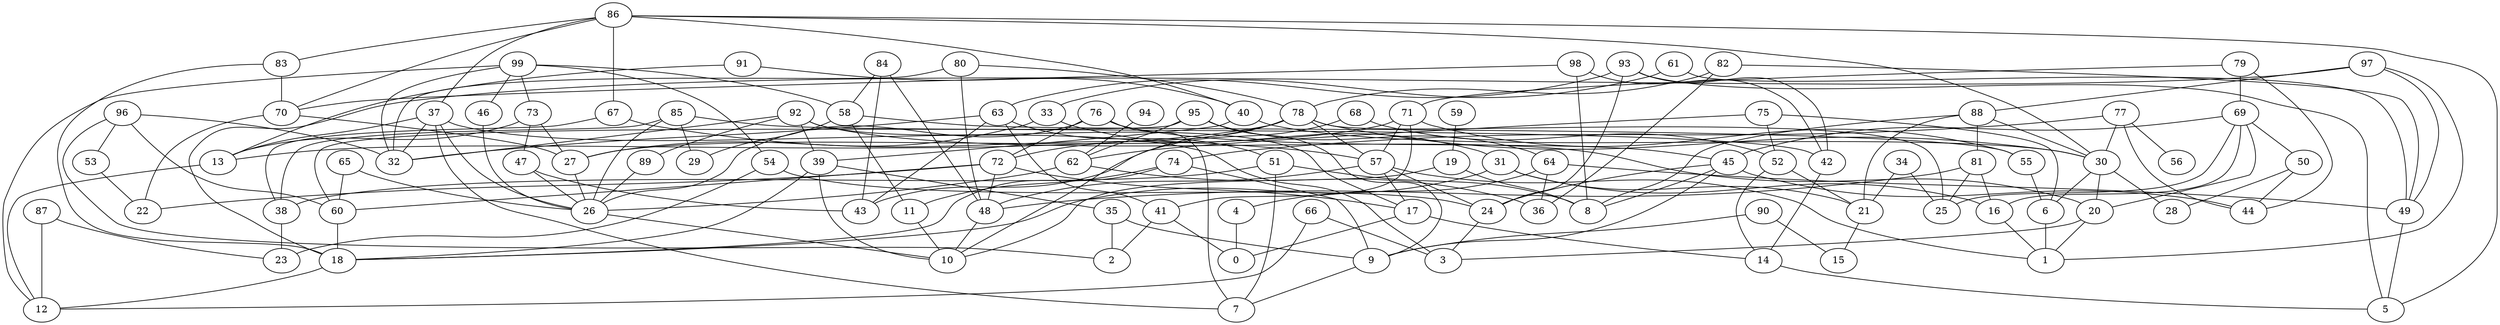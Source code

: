 graph G {
0;
1;
2;
3;
4;
5;
6;
7;
8;
9;
10;
11;
12;
13;
14;
15;
16;
17;
18;
19;
20;
21;
22;
23;
24;
25;
26;
27;
28;
29;
30;
31;
32;
33;
34;
35;
36;
37;
38;
39;
40;
41;
42;
43;
44;
45;
46;
47;
48;
49;
50;
51;
52;
53;
54;
55;
56;
57;
58;
59;
60;
61;
62;
63;
64;
65;
66;
67;
68;
69;
70;
71;
72;
73;
74;
75;
76;
77;
78;
79;
80;
81;
82;
83;
84;
85;
86;
87;
88;
89;
90;
91;
92;
93;
94;
95;
96;
97;
98;
99;
4--0 ;
6--1 ;
9--7 ;
11--10 ;
13--12 ;
14--5 ;
16--1 ;
17--0 ;
17--14 ;
18--12 ;
19--8 ;
19--10 ;
20--1 ;
20--3 ;
21--15 ;
24--3 ;
26--10 ;
27--26 ;
30--6 ;
30--20 ;
30--28 ;
31--16 ;
31--18 ;
31--21 ;
33--27 ;
33--31 ;
34--21 ;
34--25 ;
35--2 ;
35--9 ;
37--3 ;
37--7 ;
37--13 ;
37--26 ;
37--32 ;
38--23 ;
39--10 ;
39--18 ;
39--35 ;
40--30 ;
40--39 ;
41--0 ;
41--2 ;
42--14 ;
45--8 ;
45--9 ;
45--24 ;
45--44 ;
46--26 ;
47--26 ;
47--43 ;
48--10 ;
49--5 ;
50--28 ;
50--44 ;
51--7 ;
51--8 ;
51--38 ;
52--14 ;
52--21 ;
53--22 ;
54--23 ;
54--24 ;
55--6 ;
57--1 ;
57--17 ;
57--24 ;
57--48 ;
58--11 ;
58--29 ;
58--55 ;
59--19 ;
60--18 ;
61--33 ;
61--49 ;
62--26 ;
62--36 ;
63--32 ;
63--41 ;
63--43 ;
63--51 ;
64--4 ;
64--36 ;
64--49 ;
65--26 ;
65--60 ;
66--3 ;
66--12 ;
67--38 ;
67--57 ;
68--43 ;
68--52 ;
69--16 ;
69--20 ;
69--25 ;
69--45 ;
69--50 ;
70--22 ;
70--27 ;
71--27 ;
71--41 ;
71--55 ;
71--57 ;
72--17 ;
72--22 ;
72--48 ;
72--60 ;
73--13 ;
73--27 ;
73--47 ;
74--9 ;
74--11 ;
74--18 ;
75--6 ;
75--52 ;
75--62 ;
76--7 ;
76--26 ;
76--45 ;
76--72 ;
77--30 ;
77--44 ;
77--56 ;
77--74 ;
78--10 ;
78--13 ;
78--25 ;
78--30 ;
78--57 ;
78--72 ;
79--44 ;
79--69 ;
79--71 ;
80--32 ;
80--48 ;
80--78 ;
81--16 ;
81--25 ;
81--48 ;
82--36 ;
82--49 ;
82--78 ;
83--18 ;
83--70 ;
84--43 ;
84--48 ;
84--58 ;
85--26 ;
85--29 ;
85--38 ;
85--42 ;
86--5 ;
86--30 ;
86--37 ;
86--40 ;
86--67 ;
86--70 ;
86--83 ;
87--12 ;
87--23 ;
88--8 ;
88--21 ;
88--30 ;
88--81 ;
89--26 ;
90--9 ;
90--15 ;
91--13 ;
91--40 ;
92--17 ;
92--20 ;
92--32 ;
92--39 ;
92--89 ;
93--5 ;
93--24 ;
93--42 ;
93--63 ;
94--62 ;
95--9 ;
95--60 ;
95--62 ;
95--64 ;
96--2 ;
96--32 ;
96--53 ;
96--60 ;
97--1 ;
97--18 ;
97--49 ;
97--88 ;
98--8 ;
98--42 ;
98--70 ;
99--12 ;
99--32 ;
99--46 ;
99--54 ;
99--58 ;
99--73 ;
}
